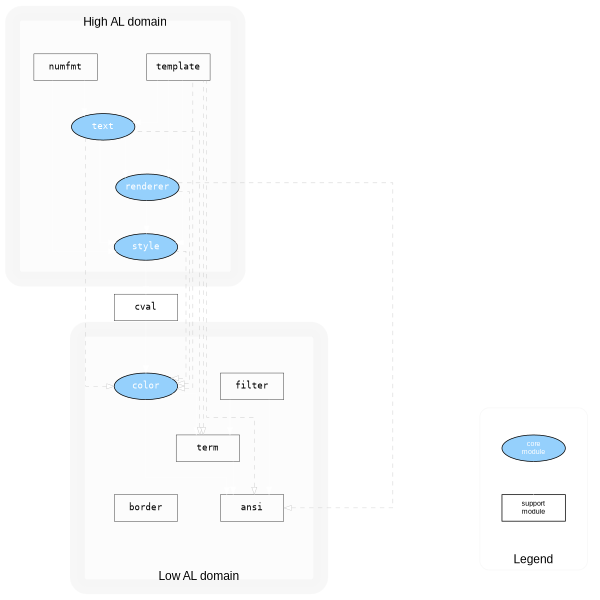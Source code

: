 # placeholders:
#          SIZE=4
#    EDGE_COLOR=#ffffff80
#   LABEL_COLOR=#ffffff
#    CORE_COLOR=#95d0fc

strict digraph G {
    dpi = 150
  # concentrate = true
    rankdir = BT
    #ordering = out
    #TBbalance = min
    #bgcolor=red
    #clusterrank = global
    #compound=true
     ratio=fill
    size="4"
    splines = ortho
    outputorder = nodesfirst
    pack = 55
    packmode = array_t4
    nodesep=.8
    ranksep=0.5
    pad = .125
    fontname="Arial"
   # page="4"


    style="rounded"
    color="#f0f0f080"

    edge [dir="back"]
    node [
        fontname="monospace"
        style="filled,solid"
        margin="0.0,0.0"
        fontsize=12
        fixedsize=true
        width=1.2
        height=.5
        penwidth=.5
        fillcolor=none
        shape="rect"
    ];

    subgraph mid {

        penwidth=0
        margin=0
        cval[ fillcolor="#FFFFFF80"];
    }

    subgraph cluster_low {
        bgcolor="#fafafa80"
        label="Low AL domain"
        fontsize=16
        labelloc="t"
        labeljust="c"

        penwidth=20
        margin=50

        node [group="low" ]

        {
            node[penwidth=1 fillcolor="#95d0fc" fontcolor="#ffffff"   shape="ellipse"];
            color
        }
        {
            ansi
            border
            filter
            term

        }
    }
    subgraph cluster_high {
        bgcolor="#fafafa80"
        labelloc="b"
        labeljust="c"
        label="High AL domain"
        fontsize=16
        penwidth=20
        margin=20

        node [group="high"]
        {
            node[ penwidth=1 fillcolor="#95d0fc"  fontcolor="#ffffff"     shape="ellipse"];
            renderer
            style
            text
        }

        numfmt
        template
    }

    edge [
        color="#ffffff80"
        fillcolor=white
    ];

    {
        edge[
            penwidth=.5 color=gray weight=1 minlen=1 style=dashed
            #ltail=cluster_low
        ]
        ansi -> renderer
        color -> renderer
        color -> style
        ansi -> template
        color -> template
        term -> template
        color -> text
        term -> text
    }
    {
        edge[penwidth=1 ]
        ansi -> color
        term -> color
        color -> cval[weight=50 minlen=1]
        ansi -> filter
        term -> filter
        style -> numfmt
        text -> numfmt
        style -> renderer
        cval -> style[weight=50 minlen=1]
        renderer -> template
        text -> template
        style -> template
        ansi -> term
        renderer -> text
        style -> text
    }
    subgraph cluster_legend {
        margin=30
        label="Legend"
        fontsize=16
        labelloc="t"
        labeljust="c"
        penwidth=1
        node [margin=.3 fontsize=10 fontname="Arial"]
        core[ penwidth=1 fillcolor="#95d0fc" fontcolor="#ffffff"   shape="ellipse" label="core\nmodule"];
        support[ label="support\nmodule" penwidth=1 ];
        support -> core
    }
}
